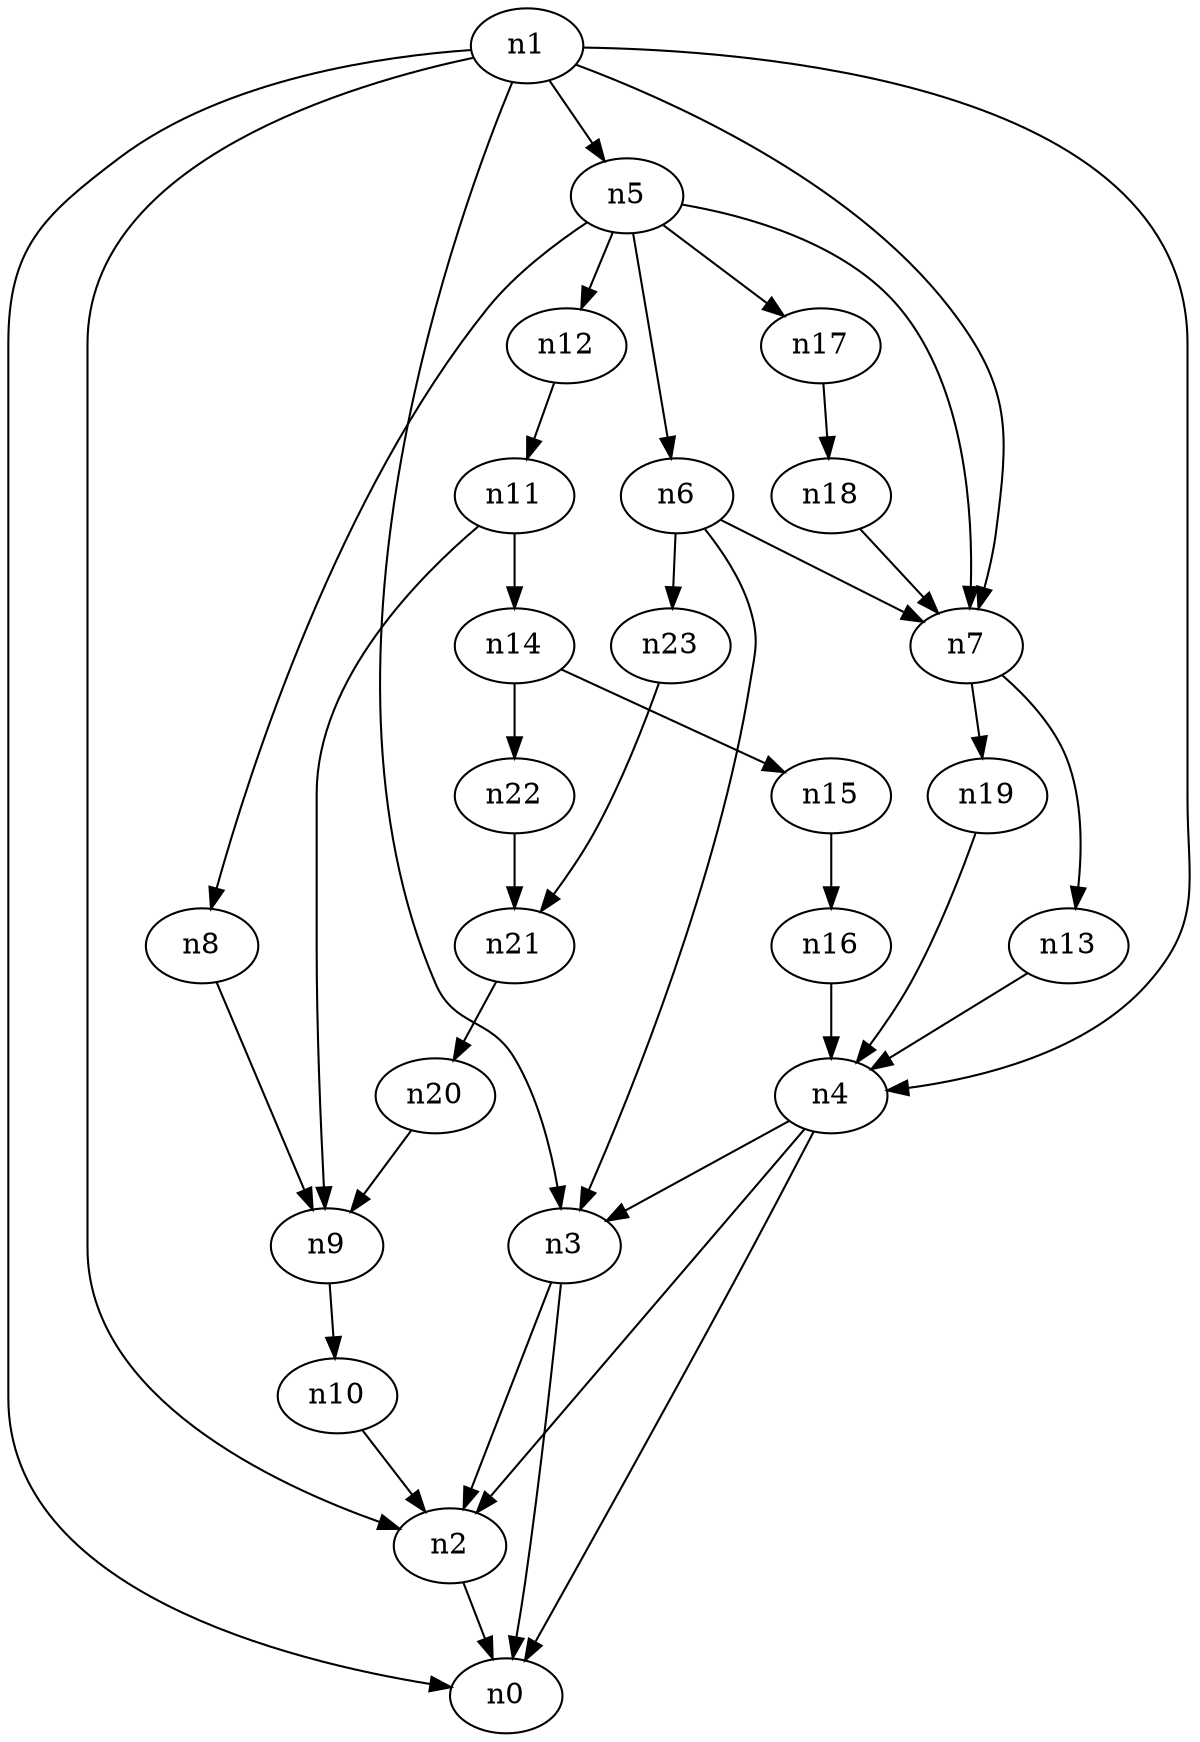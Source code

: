 digraph G {
	n1 -> n0	 [_graphml_id=e0];
	n1 -> n2	 [_graphml_id=e1];
	n1 -> n3	 [_graphml_id=e6];
	n1 -> n4	 [_graphml_id=e9];
	n1 -> n5	 [_graphml_id=e10];
	n1 -> n7	 [_graphml_id=e13];
	n2 -> n0	 [_graphml_id=e5];
	n3 -> n0	 [_graphml_id=e8];
	n3 -> n2	 [_graphml_id=e2];
	n4 -> n0	 [_graphml_id=e4];
	n4 -> n2	 [_graphml_id=e7];
	n4 -> n3	 [_graphml_id=e3];
	n5 -> n6	 [_graphml_id=e11];
	n5 -> n7	 [_graphml_id=e14];
	n5 -> n8	 [_graphml_id=e16];
	n5 -> n12	 [_graphml_id=e22];
	n5 -> n17	 [_graphml_id=e29];
	n6 -> n3	 [_graphml_id=e12];
	n6 -> n7	 [_graphml_id=e15];
	n6 -> n23	 [_graphml_id=e38];
	n7 -> n13	 [_graphml_id=e24];
	n7 -> n19	 [_graphml_id=e32];
	n8 -> n9	 [_graphml_id=e17];
	n9 -> n10	 [_graphml_id=e18];
	n10 -> n2	 [_graphml_id=e19];
	n11 -> n9	 [_graphml_id=e20];
	n11 -> n14	 [_graphml_id=e25];
	n12 -> n11	 [_graphml_id=e21];
	n13 -> n4	 [_graphml_id=e23];
	n14 -> n15	 [_graphml_id=e26];
	n14 -> n22	 [_graphml_id=e37];
	n15 -> n16	 [_graphml_id=e27];
	n16 -> n4	 [_graphml_id=e28];
	n17 -> n18	 [_graphml_id=e30];
	n18 -> n7	 [_graphml_id=e31];
	n19 -> n4	 [_graphml_id=e33];
	n20 -> n9	 [_graphml_id=e34];
	n21 -> n20	 [_graphml_id=e35];
	n22 -> n21	 [_graphml_id=e36];
	n23 -> n21	 [_graphml_id=e39];
}
